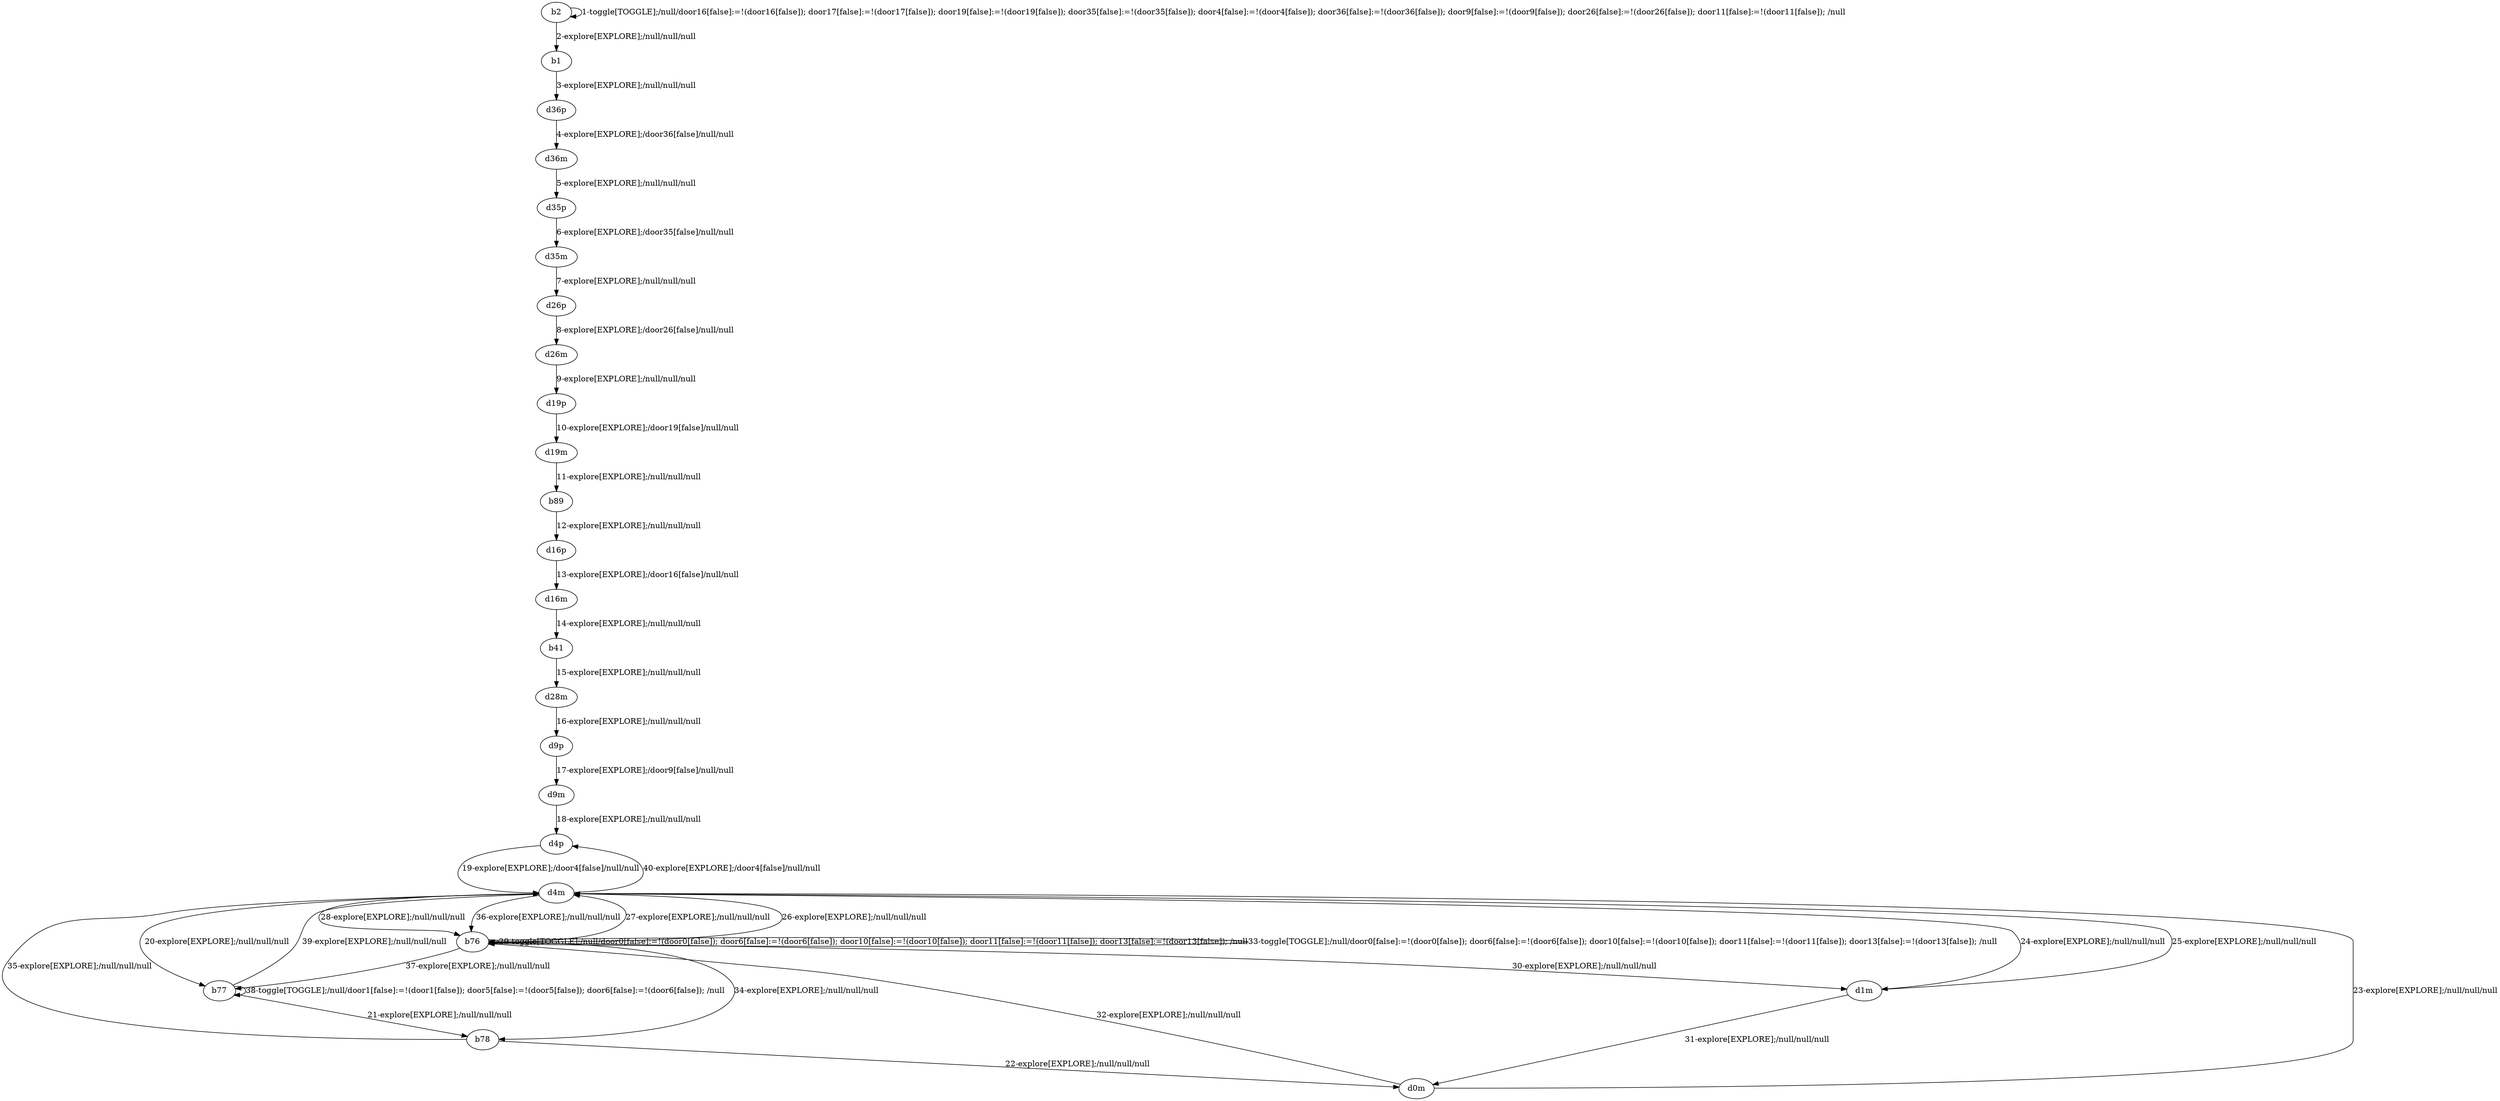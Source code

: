 # Total number of goals covered by this test: 6
# b76 --> b78
# b78 --> d4m
# d0m --> d4m
# d4m --> b77
# b78 --> d0m
# b77 --> b78

digraph g {
"b2" -> "b2" [label = "1-toggle[TOGGLE];/null/door16[false]:=!(door16[false]); door17[false]:=!(door17[false]); door19[false]:=!(door19[false]); door35[false]:=!(door35[false]); door4[false]:=!(door4[false]); door36[false]:=!(door36[false]); door9[false]:=!(door9[false]); door26[false]:=!(door26[false]); door11[false]:=!(door11[false]); /null"];
"b2" -> "b1" [label = "2-explore[EXPLORE];/null/null/null"];
"b1" -> "d36p" [label = "3-explore[EXPLORE];/null/null/null"];
"d36p" -> "d36m" [label = "4-explore[EXPLORE];/door36[false]/null/null"];
"d36m" -> "d35p" [label = "5-explore[EXPLORE];/null/null/null"];
"d35p" -> "d35m" [label = "6-explore[EXPLORE];/door35[false]/null/null"];
"d35m" -> "d26p" [label = "7-explore[EXPLORE];/null/null/null"];
"d26p" -> "d26m" [label = "8-explore[EXPLORE];/door26[false]/null/null"];
"d26m" -> "d19p" [label = "9-explore[EXPLORE];/null/null/null"];
"d19p" -> "d19m" [label = "10-explore[EXPLORE];/door19[false]/null/null"];
"d19m" -> "b89" [label = "11-explore[EXPLORE];/null/null/null"];
"b89" -> "d16p" [label = "12-explore[EXPLORE];/null/null/null"];
"d16p" -> "d16m" [label = "13-explore[EXPLORE];/door16[false]/null/null"];
"d16m" -> "b41" [label = "14-explore[EXPLORE];/null/null/null"];
"b41" -> "d28m" [label = "15-explore[EXPLORE];/null/null/null"];
"d28m" -> "d9p" [label = "16-explore[EXPLORE];/null/null/null"];
"d9p" -> "d9m" [label = "17-explore[EXPLORE];/door9[false]/null/null"];
"d9m" -> "d4p" [label = "18-explore[EXPLORE];/null/null/null"];
"d4p" -> "d4m" [label = "19-explore[EXPLORE];/door4[false]/null/null"];
"d4m" -> "b77" [label = "20-explore[EXPLORE];/null/null/null"];
"b77" -> "b78" [label = "21-explore[EXPLORE];/null/null/null"];
"b78" -> "d0m" [label = "22-explore[EXPLORE];/null/null/null"];
"d0m" -> "d4m" [label = "23-explore[EXPLORE];/null/null/null"];
"d4m" -> "d1m" [label = "24-explore[EXPLORE];/null/null/null"];
"d1m" -> "d4m" [label = "25-explore[EXPLORE];/null/null/null"];
"d4m" -> "b76" [label = "26-explore[EXPLORE];/null/null/null"];
"b76" -> "d4m" [label = "27-explore[EXPLORE];/null/null/null"];
"d4m" -> "b76" [label = "28-explore[EXPLORE];/null/null/null"];
"b76" -> "b76" [label = "29-toggle[TOGGLE];/null/door0[false]:=!(door0[false]); door6[false]:=!(door6[false]); door10[false]:=!(door10[false]); door11[false]:=!(door11[false]); door13[false]:=!(door13[false]); /null"];
"b76" -> "d1m" [label = "30-explore[EXPLORE];/null/null/null"];
"d1m" -> "d0m" [label = "31-explore[EXPLORE];/null/null/null"];
"d0m" -> "b76" [label = "32-explore[EXPLORE];/null/null/null"];
"b76" -> "b76" [label = "33-toggle[TOGGLE];/null/door0[false]:=!(door0[false]); door6[false]:=!(door6[false]); door10[false]:=!(door10[false]); door11[false]:=!(door11[false]); door13[false]:=!(door13[false]); /null"];
"b76" -> "b78" [label = "34-explore[EXPLORE];/null/null/null"];
"b78" -> "d4m" [label = "35-explore[EXPLORE];/null/null/null"];
"d4m" -> "b76" [label = "36-explore[EXPLORE];/null/null/null"];
"b76" -> "b77" [label = "37-explore[EXPLORE];/null/null/null"];
"b77" -> "b77" [label = "38-toggle[TOGGLE];/null/door1[false]:=!(door1[false]); door5[false]:=!(door5[false]); door6[false]:=!(door6[false]); /null"];
"b77" -> "d4m" [label = "39-explore[EXPLORE];/null/null/null"];
"d4m" -> "d4p" [label = "40-explore[EXPLORE];/door4[false]/null/null"];
}